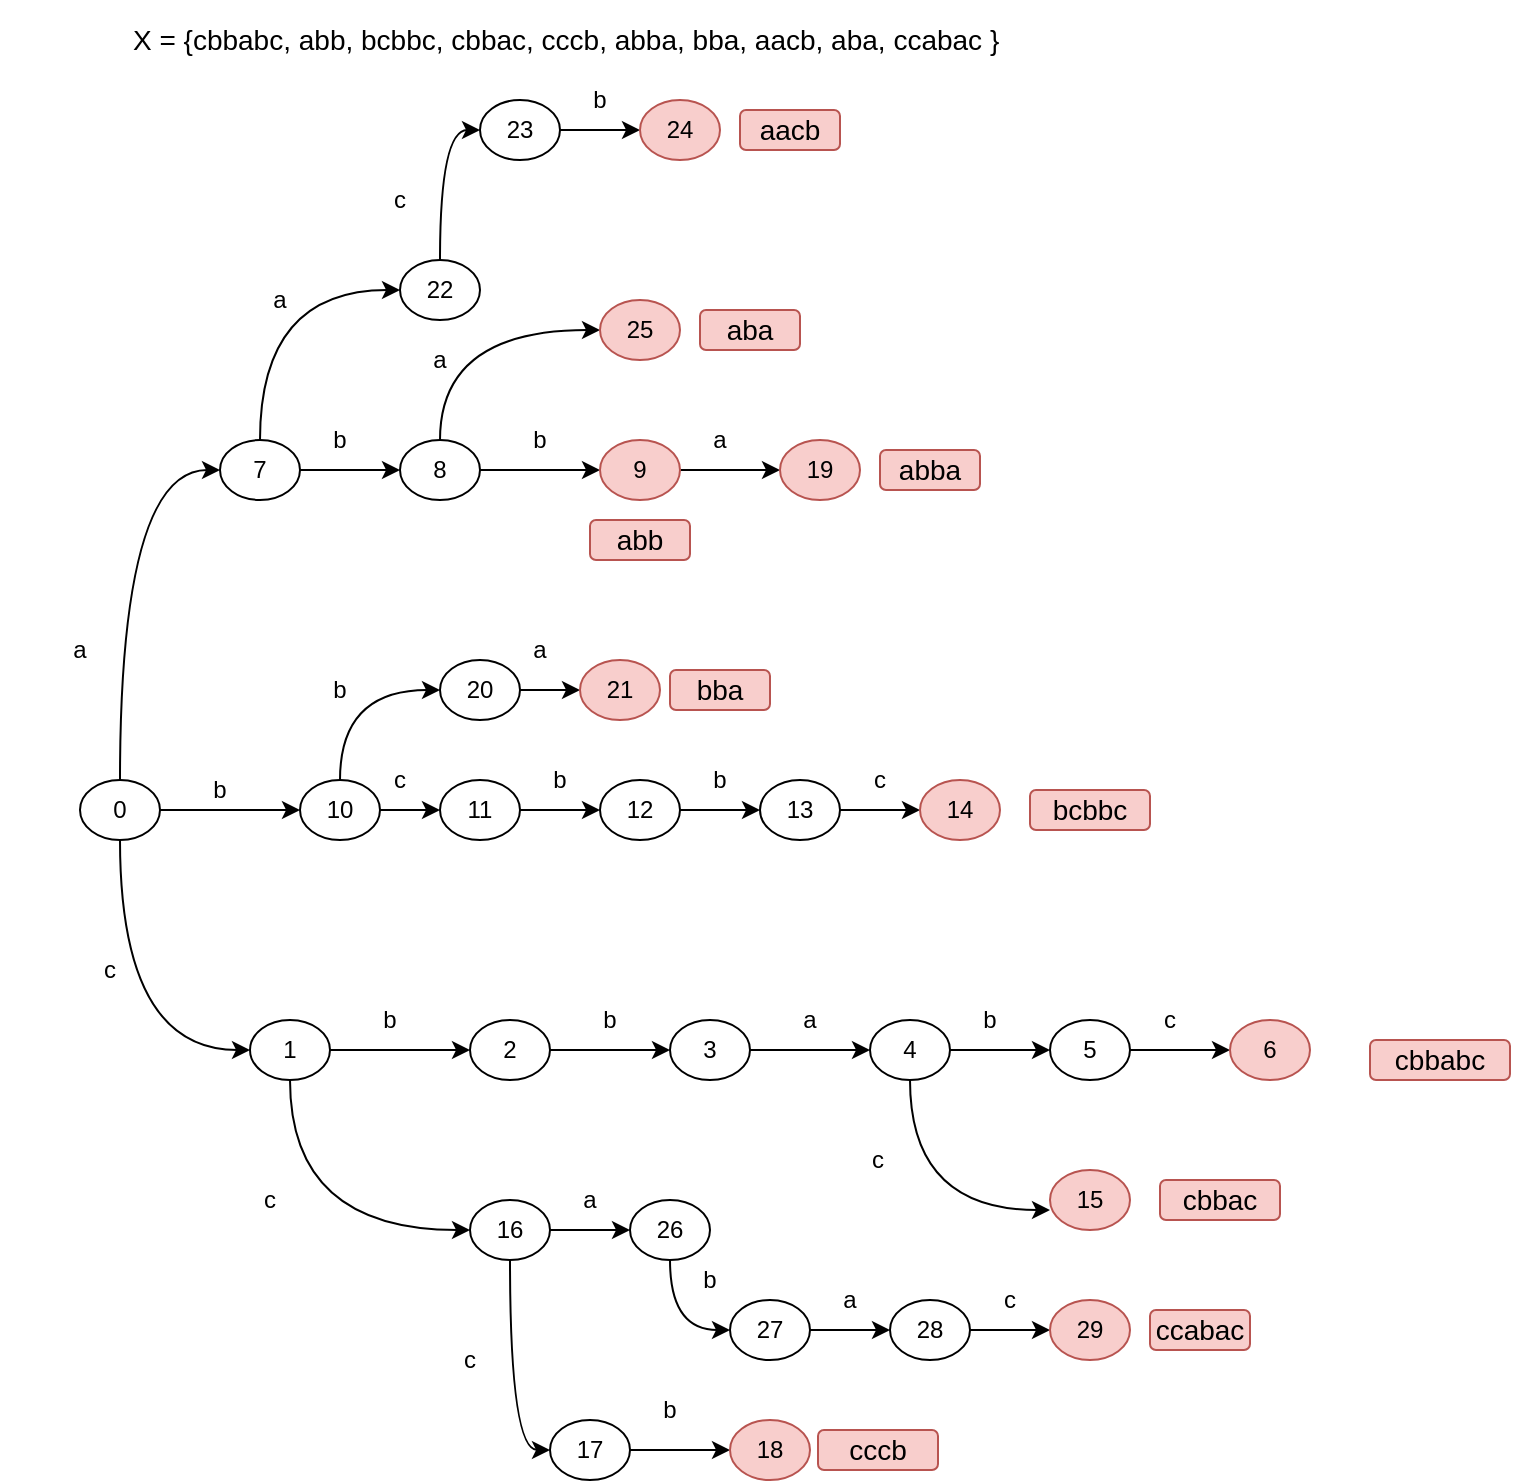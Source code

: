 <mxfile version="20.7.4" type="device"><diagram id="-kubpWhCjJNW1mLL1roW" name="Page-1"><mxGraphModel dx="2206" dy="2129" grid="1" gridSize="10" guides="1" tooltips="1" connect="1" arrows="1" fold="1" page="1" pageScale="1" pageWidth="827" pageHeight="1169" math="0" shadow="0"><root><mxCell id="0"/><mxCell id="1" parent="0"/><mxCell id="ApExqSSN93NiE5fXvkSz-5" style="edgeStyle=orthogonalEdgeStyle;rounded=0;orthogonalLoop=1;jettySize=auto;html=1;curved=1;exitX=0.5;exitY=1;exitDx=0;exitDy=0;entryX=0;entryY=0.5;entryDx=0;entryDy=0;" parent="1" source="ApExqSSN93NiE5fXvkSz-1" target="ApExqSSN93NiE5fXvkSz-4" edge="1"><mxGeometry relative="1" as="geometry"/></mxCell><mxCell id="ApExqSSN93NiE5fXvkSz-6" style="edgeStyle=orthogonalEdgeStyle;curved=1;rounded=0;orthogonalLoop=1;jettySize=auto;html=1;entryX=0;entryY=0.5;entryDx=0;entryDy=0;" parent="1" source="ApExqSSN93NiE5fXvkSz-1" target="ApExqSSN93NiE5fXvkSz-3" edge="1"><mxGeometry relative="1" as="geometry"/></mxCell><mxCell id="ApExqSSN93NiE5fXvkSz-7" style="edgeStyle=orthogonalEdgeStyle;curved=1;rounded=0;orthogonalLoop=1;jettySize=auto;html=1;entryX=0;entryY=0.5;entryDx=0;entryDy=0;exitX=0.5;exitY=0;exitDx=0;exitDy=0;" parent="1" source="ApExqSSN93NiE5fXvkSz-1" target="ApExqSSN93NiE5fXvkSz-2" edge="1"><mxGeometry relative="1" as="geometry"/></mxCell><mxCell id="ApExqSSN93NiE5fXvkSz-1" value="0" style="ellipse;whiteSpace=wrap;html=1;" parent="1" vertex="1"><mxGeometry x="40" y="270" width="40" height="30" as="geometry"/></mxCell><mxCell id="ApExqSSN93NiE5fXvkSz-27" style="edgeStyle=orthogonalEdgeStyle;curved=1;rounded=0;orthogonalLoop=1;jettySize=auto;html=1;entryX=0;entryY=0.5;entryDx=0;entryDy=0;" parent="1" source="ApExqSSN93NiE5fXvkSz-2" target="ApExqSSN93NiE5fXvkSz-21" edge="1"><mxGeometry relative="1" as="geometry"/></mxCell><mxCell id="ApExqSSN93NiE5fXvkSz-28" style="edgeStyle=orthogonalEdgeStyle;curved=1;rounded=0;orthogonalLoop=1;jettySize=auto;html=1;entryX=0;entryY=0.5;entryDx=0;entryDy=0;exitX=0.5;exitY=0;exitDx=0;exitDy=0;" parent="1" source="ApExqSSN93NiE5fXvkSz-2" target="ApExqSSN93NiE5fXvkSz-22" edge="1"><mxGeometry relative="1" as="geometry"/></mxCell><mxCell id="ApExqSSN93NiE5fXvkSz-2" value="7" style="ellipse;whiteSpace=wrap;html=1;" parent="1" vertex="1"><mxGeometry x="110" y="100" width="40" height="30" as="geometry"/></mxCell><mxCell id="ApExqSSN93NiE5fXvkSz-33" style="edgeStyle=orthogonalEdgeStyle;curved=1;rounded=0;orthogonalLoop=1;jettySize=auto;html=1;" parent="1" source="ApExqSSN93NiE5fXvkSz-3" target="ApExqSSN93NiE5fXvkSz-31" edge="1"><mxGeometry relative="1" as="geometry"/></mxCell><mxCell id="ApExqSSN93NiE5fXvkSz-34" style="edgeStyle=orthogonalEdgeStyle;curved=1;rounded=0;orthogonalLoop=1;jettySize=auto;html=1;entryX=0;entryY=0.5;entryDx=0;entryDy=0;exitX=0.5;exitY=0;exitDx=0;exitDy=0;" parent="1" source="ApExqSSN93NiE5fXvkSz-3" target="ApExqSSN93NiE5fXvkSz-32" edge="1"><mxGeometry relative="1" as="geometry"/></mxCell><mxCell id="ApExqSSN93NiE5fXvkSz-3" value="10" style="ellipse;whiteSpace=wrap;html=1;" parent="1" vertex="1"><mxGeometry x="150" y="270" width="40" height="30" as="geometry"/></mxCell><mxCell id="ApExqSSN93NiE5fXvkSz-41" style="edgeStyle=orthogonalEdgeStyle;curved=1;rounded=0;orthogonalLoop=1;jettySize=auto;html=1;" parent="1" source="ApExqSSN93NiE5fXvkSz-4" target="ApExqSSN93NiE5fXvkSz-12" edge="1"><mxGeometry relative="1" as="geometry"/></mxCell><mxCell id="ApExqSSN93NiE5fXvkSz-42" style="edgeStyle=orthogonalEdgeStyle;curved=1;rounded=0;orthogonalLoop=1;jettySize=auto;html=1;entryX=0;entryY=0.5;entryDx=0;entryDy=0;exitX=0.5;exitY=1;exitDx=0;exitDy=0;" parent="1" source="ApExqSSN93NiE5fXvkSz-4" target="ApExqSSN93NiE5fXvkSz-13" edge="1"><mxGeometry relative="1" as="geometry"/></mxCell><mxCell id="ApExqSSN93NiE5fXvkSz-4" value="1" style="ellipse;whiteSpace=wrap;html=1;" parent="1" vertex="1"><mxGeometry x="125" y="390" width="40" height="30" as="geometry"/></mxCell><mxCell id="ApExqSSN93NiE5fXvkSz-8" value="a" style="text;html=1;strokeColor=none;fillColor=none;align=center;verticalAlign=middle;whiteSpace=wrap;rounded=0;" parent="1" vertex="1"><mxGeometry x="20" y="200" width="40" height="10" as="geometry"/></mxCell><mxCell id="ApExqSSN93NiE5fXvkSz-9" value="b" style="text;html=1;strokeColor=none;fillColor=none;align=center;verticalAlign=middle;whiteSpace=wrap;rounded=0;" parent="1" vertex="1"><mxGeometry x="90" y="270" width="40" height="10" as="geometry"/></mxCell><mxCell id="ApExqSSN93NiE5fXvkSz-10" value="c" style="text;html=1;strokeColor=none;fillColor=none;align=center;verticalAlign=middle;whiteSpace=wrap;rounded=0;" parent="1" vertex="1"><mxGeometry x="35" y="360" width="40" height="10" as="geometry"/></mxCell><mxCell id="ApExqSSN93NiE5fXvkSz-58" style="edgeStyle=orthogonalEdgeStyle;curved=1;rounded=0;orthogonalLoop=1;jettySize=auto;html=1;" parent="1" source="ApExqSSN93NiE5fXvkSz-12" target="ApExqSSN93NiE5fXvkSz-14" edge="1"><mxGeometry relative="1" as="geometry"/></mxCell><mxCell id="ApExqSSN93NiE5fXvkSz-12" value="2" style="ellipse;whiteSpace=wrap;html=1;" parent="1" vertex="1"><mxGeometry x="235" y="390" width="40" height="30" as="geometry"/></mxCell><mxCell id="ApExqSSN93NiE5fXvkSz-46" style="edgeStyle=orthogonalEdgeStyle;curved=1;rounded=0;orthogonalLoop=1;jettySize=auto;html=1;entryX=0;entryY=0.5;entryDx=0;entryDy=0;" parent="1" source="ApExqSSN93NiE5fXvkSz-13" target="ApExqSSN93NiE5fXvkSz-43" edge="1"><mxGeometry relative="1" as="geometry"/></mxCell><mxCell id="ApExqSSN93NiE5fXvkSz-47" style="edgeStyle=orthogonalEdgeStyle;curved=1;rounded=0;orthogonalLoop=1;jettySize=auto;html=1;entryX=0;entryY=0.5;entryDx=0;entryDy=0;exitX=0.5;exitY=1;exitDx=0;exitDy=0;" parent="1" source="ApExqSSN93NiE5fXvkSz-13" target="ApExqSSN93NiE5fXvkSz-44" edge="1"><mxGeometry relative="1" as="geometry"/></mxCell><mxCell id="ApExqSSN93NiE5fXvkSz-13" value="16" style="ellipse;whiteSpace=wrap;html=1;" parent="1" vertex="1"><mxGeometry x="235" y="480" width="40" height="30" as="geometry"/></mxCell><mxCell id="ApExqSSN93NiE5fXvkSz-59" style="edgeStyle=orthogonalEdgeStyle;curved=1;rounded=0;orthogonalLoop=1;jettySize=auto;html=1;" parent="1" source="ApExqSSN93NiE5fXvkSz-14" target="ApExqSSN93NiE5fXvkSz-15" edge="1"><mxGeometry relative="1" as="geometry"/></mxCell><mxCell id="ApExqSSN93NiE5fXvkSz-14" value="3" style="ellipse;whiteSpace=wrap;html=1;" parent="1" vertex="1"><mxGeometry x="335" y="390" width="40" height="30" as="geometry"/></mxCell><mxCell id="ApExqSSN93NiE5fXvkSz-18" style="edgeStyle=orthogonalEdgeStyle;curved=1;rounded=0;orthogonalLoop=1;jettySize=auto;html=1;entryX=0;entryY=0.667;entryDx=0;entryDy=0;entryPerimeter=0;exitX=0.5;exitY=1;exitDx=0;exitDy=0;" parent="1" source="ApExqSSN93NiE5fXvkSz-15" target="ApExqSSN93NiE5fXvkSz-17" edge="1"><mxGeometry relative="1" as="geometry"/></mxCell><mxCell id="ApExqSSN93NiE5fXvkSz-19" style="edgeStyle=orthogonalEdgeStyle;curved=1;rounded=0;orthogonalLoop=1;jettySize=auto;html=1;" parent="1" source="ApExqSSN93NiE5fXvkSz-15" target="ApExqSSN93NiE5fXvkSz-16" edge="1"><mxGeometry relative="1" as="geometry"/></mxCell><mxCell id="ApExqSSN93NiE5fXvkSz-15" value="4" style="ellipse;whiteSpace=wrap;html=1;" parent="1" vertex="1"><mxGeometry x="435" y="390" width="40" height="30" as="geometry"/></mxCell><mxCell id="ApExqSSN93NiE5fXvkSz-72" style="edgeStyle=orthogonalEdgeStyle;curved=1;rounded=0;orthogonalLoop=1;jettySize=auto;html=1;" parent="1" source="ApExqSSN93NiE5fXvkSz-16" target="ApExqSSN93NiE5fXvkSz-20" edge="1"><mxGeometry relative="1" as="geometry"/></mxCell><mxCell id="ApExqSSN93NiE5fXvkSz-16" value="5" style="ellipse;whiteSpace=wrap;html=1;" parent="1" vertex="1"><mxGeometry x="525" y="390" width="40" height="30" as="geometry"/></mxCell><mxCell id="ApExqSSN93NiE5fXvkSz-17" value="15" style="ellipse;whiteSpace=wrap;html=1;fillColor=#f8cecc;strokeColor=#b85450;" parent="1" vertex="1"><mxGeometry x="525" y="465" width="40" height="30" as="geometry"/></mxCell><mxCell id="ApExqSSN93NiE5fXvkSz-20" value="6" style="ellipse;whiteSpace=wrap;html=1;fillColor=#f8cecc;strokeColor=#b85450;" parent="1" vertex="1"><mxGeometry x="615" y="390" width="40" height="30" as="geometry"/></mxCell><mxCell id="ApExqSSN93NiE5fXvkSz-25" style="edgeStyle=orthogonalEdgeStyle;curved=1;rounded=0;orthogonalLoop=1;jettySize=auto;html=1;" parent="1" source="ApExqSSN93NiE5fXvkSz-21" target="ApExqSSN93NiE5fXvkSz-23" edge="1"><mxGeometry relative="1" as="geometry"/></mxCell><mxCell id="ApExqSSN93NiE5fXvkSz-26" style="edgeStyle=orthogonalEdgeStyle;curved=1;rounded=0;orthogonalLoop=1;jettySize=auto;html=1;entryX=0;entryY=0.5;entryDx=0;entryDy=0;exitX=0.5;exitY=0;exitDx=0;exitDy=0;" parent="1" source="ApExqSSN93NiE5fXvkSz-21" target="ApExqSSN93NiE5fXvkSz-24" edge="1"><mxGeometry relative="1" as="geometry"/></mxCell><mxCell id="ApExqSSN93NiE5fXvkSz-21" value="8" style="ellipse;whiteSpace=wrap;html=1;" parent="1" vertex="1"><mxGeometry x="200" y="100" width="40" height="30" as="geometry"/></mxCell><mxCell id="ApExqSSN93NiE5fXvkSz-53" style="edgeStyle=orthogonalEdgeStyle;curved=1;rounded=0;orthogonalLoop=1;jettySize=auto;html=1;entryX=0;entryY=0.5;entryDx=0;entryDy=0;" parent="1" source="ApExqSSN93NiE5fXvkSz-22" target="ApExqSSN93NiE5fXvkSz-52" edge="1"><mxGeometry relative="1" as="geometry"/></mxCell><mxCell id="ApExqSSN93NiE5fXvkSz-22" value="22" style="ellipse;whiteSpace=wrap;html=1;" parent="1" vertex="1"><mxGeometry x="200" y="10" width="40" height="30" as="geometry"/></mxCell><mxCell id="ApExqSSN93NiE5fXvkSz-30" style="edgeStyle=orthogonalEdgeStyle;curved=1;rounded=0;orthogonalLoop=1;jettySize=auto;html=1;entryX=0;entryY=0.5;entryDx=0;entryDy=0;" parent="1" source="ApExqSSN93NiE5fXvkSz-23" target="ApExqSSN93NiE5fXvkSz-29" edge="1"><mxGeometry relative="1" as="geometry"/></mxCell><mxCell id="ApExqSSN93NiE5fXvkSz-23" value="9" style="ellipse;whiteSpace=wrap;html=1;fillColor=#f8cecc;strokeColor=#b85450;" parent="1" vertex="1"><mxGeometry x="300" y="100" width="40" height="30" as="geometry"/></mxCell><mxCell id="ApExqSSN93NiE5fXvkSz-24" value="25" style="ellipse;whiteSpace=wrap;html=1;fillColor=#f8cecc;strokeColor=#b85450;" parent="1" vertex="1"><mxGeometry x="300" y="30" width="40" height="30" as="geometry"/></mxCell><mxCell id="ApExqSSN93NiE5fXvkSz-29" value="19" style="ellipse;whiteSpace=wrap;html=1;fillColor=#f8cecc;strokeColor=#b85450;" parent="1" vertex="1"><mxGeometry x="390" y="100" width="40" height="30" as="geometry"/></mxCell><mxCell id="ApExqSSN93NiE5fXvkSz-37" style="edgeStyle=orthogonalEdgeStyle;curved=1;rounded=0;orthogonalLoop=1;jettySize=auto;html=1;" parent="1" source="ApExqSSN93NiE5fXvkSz-31" target="ApExqSSN93NiE5fXvkSz-35" edge="1"><mxGeometry relative="1" as="geometry"/></mxCell><mxCell id="ApExqSSN93NiE5fXvkSz-31" value="11" style="ellipse;whiteSpace=wrap;html=1;" parent="1" vertex="1"><mxGeometry x="220" y="270" width="40" height="30" as="geometry"/></mxCell><mxCell id="ApExqSSN93NiE5fXvkSz-51" style="edgeStyle=orthogonalEdgeStyle;curved=1;rounded=0;orthogonalLoop=1;jettySize=auto;html=1;" parent="1" source="ApExqSSN93NiE5fXvkSz-32" target="ApExqSSN93NiE5fXvkSz-50" edge="1"><mxGeometry relative="1" as="geometry"/></mxCell><mxCell id="ApExqSSN93NiE5fXvkSz-32" value="20" style="ellipse;whiteSpace=wrap;html=1;" parent="1" vertex="1"><mxGeometry x="220" y="210" width="40" height="30" as="geometry"/></mxCell><mxCell id="ApExqSSN93NiE5fXvkSz-38" style="edgeStyle=orthogonalEdgeStyle;curved=1;rounded=0;orthogonalLoop=1;jettySize=auto;html=1;" parent="1" source="ApExqSSN93NiE5fXvkSz-35" target="ApExqSSN93NiE5fXvkSz-36" edge="1"><mxGeometry relative="1" as="geometry"/></mxCell><mxCell id="ApExqSSN93NiE5fXvkSz-35" value="12" style="ellipse;whiteSpace=wrap;html=1;" parent="1" vertex="1"><mxGeometry x="300" y="270" width="40" height="30" as="geometry"/></mxCell><mxCell id="ApExqSSN93NiE5fXvkSz-40" style="edgeStyle=orthogonalEdgeStyle;curved=1;rounded=0;orthogonalLoop=1;jettySize=auto;html=1;" parent="1" source="ApExqSSN93NiE5fXvkSz-36" target="ApExqSSN93NiE5fXvkSz-39" edge="1"><mxGeometry relative="1" as="geometry"/></mxCell><mxCell id="ApExqSSN93NiE5fXvkSz-36" value="13" style="ellipse;whiteSpace=wrap;html=1;" parent="1" vertex="1"><mxGeometry x="380" y="270" width="40" height="30" as="geometry"/></mxCell><mxCell id="ApExqSSN93NiE5fXvkSz-39" value="14" style="ellipse;whiteSpace=wrap;html=1;fillColor=#f8cecc;strokeColor=#b85450;" parent="1" vertex="1"><mxGeometry x="460" y="270" width="40" height="30" as="geometry"/></mxCell><mxCell id="ApExqSSN93NiE5fXvkSz-57" style="edgeStyle=orthogonalEdgeStyle;curved=1;rounded=0;orthogonalLoop=1;jettySize=auto;html=1;exitX=0.5;exitY=1;exitDx=0;exitDy=0;entryX=0;entryY=0.5;entryDx=0;entryDy=0;" parent="1" source="ApExqSSN93NiE5fXvkSz-43" target="ApExqSSN93NiE5fXvkSz-56" edge="1"><mxGeometry relative="1" as="geometry"/></mxCell><mxCell id="ApExqSSN93NiE5fXvkSz-43" value="26" style="ellipse;whiteSpace=wrap;html=1;" parent="1" vertex="1"><mxGeometry x="315" y="480" width="40" height="30" as="geometry"/></mxCell><mxCell id="ApExqSSN93NiE5fXvkSz-49" style="edgeStyle=orthogonalEdgeStyle;curved=1;rounded=0;orthogonalLoop=1;jettySize=auto;html=1;entryX=0;entryY=0.5;entryDx=0;entryDy=0;" parent="1" source="ApExqSSN93NiE5fXvkSz-44" target="ApExqSSN93NiE5fXvkSz-48" edge="1"><mxGeometry relative="1" as="geometry"/></mxCell><mxCell id="ApExqSSN93NiE5fXvkSz-44" value="17" style="ellipse;whiteSpace=wrap;html=1;" parent="1" vertex="1"><mxGeometry x="275" y="590" width="40" height="30" as="geometry"/></mxCell><mxCell id="ApExqSSN93NiE5fXvkSz-48" value="18" style="ellipse;whiteSpace=wrap;html=1;fillColor=#f8cecc;strokeColor=#b85450;" parent="1" vertex="1"><mxGeometry x="365" y="590" width="40" height="30" as="geometry"/></mxCell><mxCell id="ApExqSSN93NiE5fXvkSz-50" value="21" style="ellipse;whiteSpace=wrap;html=1;fillColor=#f8cecc;strokeColor=#b85450;" parent="1" vertex="1"><mxGeometry x="290" y="210" width="40" height="30" as="geometry"/></mxCell><mxCell id="ApExqSSN93NiE5fXvkSz-55" style="edgeStyle=orthogonalEdgeStyle;curved=1;rounded=0;orthogonalLoop=1;jettySize=auto;html=1;" parent="1" source="ApExqSSN93NiE5fXvkSz-52" target="ApExqSSN93NiE5fXvkSz-54" edge="1"><mxGeometry relative="1" as="geometry"/></mxCell><mxCell id="ApExqSSN93NiE5fXvkSz-52" value="23" style="ellipse;whiteSpace=wrap;html=1;" parent="1" vertex="1"><mxGeometry x="240" y="-70" width="40" height="30" as="geometry"/></mxCell><mxCell id="ApExqSSN93NiE5fXvkSz-54" value="24" style="ellipse;whiteSpace=wrap;html=1;fillColor=#f8cecc;strokeColor=#b85450;" parent="1" vertex="1"><mxGeometry x="320" y="-70" width="40" height="30" as="geometry"/></mxCell><mxCell id="ApExqSSN93NiE5fXvkSz-61" style="edgeStyle=orthogonalEdgeStyle;curved=1;rounded=0;orthogonalLoop=1;jettySize=auto;html=1;" parent="1" source="ApExqSSN93NiE5fXvkSz-56" target="ApExqSSN93NiE5fXvkSz-60" edge="1"><mxGeometry relative="1" as="geometry"/></mxCell><mxCell id="ApExqSSN93NiE5fXvkSz-56" value="27" style="ellipse;whiteSpace=wrap;html=1;" parent="1" vertex="1"><mxGeometry x="365" y="530" width="40" height="30" as="geometry"/></mxCell><mxCell id="ApExqSSN93NiE5fXvkSz-63" style="edgeStyle=orthogonalEdgeStyle;curved=1;rounded=0;orthogonalLoop=1;jettySize=auto;html=1;" parent="1" source="ApExqSSN93NiE5fXvkSz-60" target="ApExqSSN93NiE5fXvkSz-62" edge="1"><mxGeometry relative="1" as="geometry"/></mxCell><mxCell id="ApExqSSN93NiE5fXvkSz-60" value="28" style="ellipse;whiteSpace=wrap;html=1;" parent="1" vertex="1"><mxGeometry x="445" y="530" width="40" height="30" as="geometry"/></mxCell><mxCell id="ApExqSSN93NiE5fXvkSz-62" value="29" style="ellipse;whiteSpace=wrap;html=1;fillColor=#f8cecc;strokeColor=#b85450;" parent="1" vertex="1"><mxGeometry x="525" y="530" width="40" height="30" as="geometry"/></mxCell><mxCell id="ApExqSSN93NiE5fXvkSz-64" value="b" style="text;html=1;strokeColor=none;fillColor=none;align=center;verticalAlign=middle;whiteSpace=wrap;rounded=0;" parent="1" vertex="1"><mxGeometry x="175" y="380" width="40" height="20" as="geometry"/></mxCell><mxCell id="ApExqSSN93NiE5fXvkSz-67" value="c" style="text;html=1;strokeColor=none;fillColor=none;align=center;verticalAlign=middle;whiteSpace=wrap;rounded=0;" parent="1" vertex="1"><mxGeometry x="115" y="470" width="40" height="20" as="geometry"/></mxCell><mxCell id="ApExqSSN93NiE5fXvkSz-68" value="b" style="text;html=1;strokeColor=none;fillColor=none;align=center;verticalAlign=middle;whiteSpace=wrap;rounded=0;" parent="1" vertex="1"><mxGeometry x="285" y="380" width="40" height="20" as="geometry"/></mxCell><mxCell id="ApExqSSN93NiE5fXvkSz-69" value="a" style="text;html=1;strokeColor=none;fillColor=none;align=center;verticalAlign=middle;whiteSpace=wrap;rounded=0;" parent="1" vertex="1"><mxGeometry x="385" y="380" width="40" height="20" as="geometry"/></mxCell><mxCell id="ApExqSSN93NiE5fXvkSz-70" value="b" style="text;html=1;strokeColor=none;fillColor=none;align=center;verticalAlign=middle;whiteSpace=wrap;rounded=0;" parent="1" vertex="1"><mxGeometry x="475" y="380" width="40" height="20" as="geometry"/></mxCell><mxCell id="ApExqSSN93NiE5fXvkSz-71" value="c" style="text;html=1;strokeColor=none;fillColor=none;align=center;verticalAlign=middle;whiteSpace=wrap;rounded=0;" parent="1" vertex="1"><mxGeometry x="419" y="450" width="40" height="20" as="geometry"/></mxCell><mxCell id="ApExqSSN93NiE5fXvkSz-73" value="c" style="text;html=1;strokeColor=none;fillColor=none;align=center;verticalAlign=middle;whiteSpace=wrap;rounded=0;" parent="1" vertex="1"><mxGeometry x="565" y="380" width="40" height="20" as="geometry"/></mxCell><mxCell id="ApExqSSN93NiE5fXvkSz-76" value="a" style="text;html=1;strokeColor=none;fillColor=none;align=center;verticalAlign=middle;whiteSpace=wrap;rounded=0;" parent="1" vertex="1"><mxGeometry x="120" y="20" width="40" height="20" as="geometry"/></mxCell><mxCell id="ApExqSSN93NiE5fXvkSz-77" value="b" style="text;html=1;strokeColor=none;fillColor=none;align=center;verticalAlign=middle;whiteSpace=wrap;rounded=0;" parent="1" vertex="1"><mxGeometry x="150" y="90" width="40" height="20" as="geometry"/></mxCell><mxCell id="ApExqSSN93NiE5fXvkSz-78" value="a" style="text;html=1;strokeColor=none;fillColor=none;align=center;verticalAlign=middle;whiteSpace=wrap;rounded=0;" parent="1" vertex="1"><mxGeometry x="200" y="50" width="40" height="20" as="geometry"/></mxCell><mxCell id="ApExqSSN93NiE5fXvkSz-79" value="b" style="text;html=1;strokeColor=none;fillColor=none;align=center;verticalAlign=middle;whiteSpace=wrap;rounded=0;" parent="1" vertex="1"><mxGeometry x="250" y="90" width="40" height="20" as="geometry"/></mxCell><mxCell id="ApExqSSN93NiE5fXvkSz-81" value="a" style="text;html=1;strokeColor=none;fillColor=none;align=center;verticalAlign=middle;whiteSpace=wrap;rounded=0;" parent="1" vertex="1"><mxGeometry x="340" y="90" width="40" height="20" as="geometry"/></mxCell><mxCell id="ApExqSSN93NiE5fXvkSz-82" value="b" style="text;html=1;strokeColor=none;fillColor=none;align=center;verticalAlign=middle;whiteSpace=wrap;rounded=0;" parent="1" vertex="1"><mxGeometry x="150" y="215" width="40" height="20" as="geometry"/></mxCell><mxCell id="ApExqSSN93NiE5fXvkSz-83" value="c" style="text;html=1;strokeColor=none;fillColor=none;align=center;verticalAlign=middle;whiteSpace=wrap;rounded=0;" parent="1" vertex="1"><mxGeometry x="180" y="260" width="40" height="20" as="geometry"/></mxCell><mxCell id="ApExqSSN93NiE5fXvkSz-84" value="b" style="text;html=1;strokeColor=none;fillColor=none;align=center;verticalAlign=middle;whiteSpace=wrap;rounded=0;" parent="1" vertex="1"><mxGeometry x="260" y="260" width="40" height="20" as="geometry"/></mxCell><mxCell id="ApExqSSN93NiE5fXvkSz-85" value="b" style="text;html=1;strokeColor=none;fillColor=none;align=center;verticalAlign=middle;whiteSpace=wrap;rounded=0;" parent="1" vertex="1"><mxGeometry x="340" y="260" width="40" height="20" as="geometry"/></mxCell><mxCell id="ApExqSSN93NiE5fXvkSz-86" value="c" style="text;html=1;strokeColor=none;fillColor=none;align=center;verticalAlign=middle;whiteSpace=wrap;rounded=0;" parent="1" vertex="1"><mxGeometry x="420" y="260" width="40" height="20" as="geometry"/></mxCell><mxCell id="ApExqSSN93NiE5fXvkSz-87" value="a" style="text;html=1;strokeColor=none;fillColor=none;align=center;verticalAlign=middle;whiteSpace=wrap;rounded=0;" parent="1" vertex="1"><mxGeometry x="250" y="195" width="40" height="20" as="geometry"/></mxCell><mxCell id="ApExqSSN93NiE5fXvkSz-88" value="c" style="text;html=1;strokeColor=none;fillColor=none;align=center;verticalAlign=middle;whiteSpace=wrap;rounded=0;" parent="1" vertex="1"><mxGeometry x="180" y="-30" width="40" height="20" as="geometry"/></mxCell><mxCell id="ApExqSSN93NiE5fXvkSz-89" value="b" style="text;html=1;strokeColor=none;fillColor=none;align=center;verticalAlign=middle;whiteSpace=wrap;rounded=0;" parent="1" vertex="1"><mxGeometry x="280" y="-80" width="40" height="20" as="geometry"/></mxCell><mxCell id="ApExqSSN93NiE5fXvkSz-90" value="a" style="text;html=1;strokeColor=none;fillColor=none;align=center;verticalAlign=middle;whiteSpace=wrap;rounded=0;" parent="1" vertex="1"><mxGeometry x="275" y="470" width="40" height="20" as="geometry"/></mxCell><mxCell id="ApExqSSN93NiE5fXvkSz-91" value="c" style="text;html=1;strokeColor=none;fillColor=none;align=center;verticalAlign=middle;whiteSpace=wrap;rounded=0;" parent="1" vertex="1"><mxGeometry x="215" y="550" width="40" height="20" as="geometry"/></mxCell><mxCell id="ApExqSSN93NiE5fXvkSz-92" value="b" style="text;html=1;strokeColor=none;fillColor=none;align=center;verticalAlign=middle;whiteSpace=wrap;rounded=0;" parent="1" vertex="1"><mxGeometry x="315" y="575" width="40" height="20" as="geometry"/></mxCell><mxCell id="ApExqSSN93NiE5fXvkSz-93" value="b" style="text;html=1;strokeColor=none;fillColor=none;align=center;verticalAlign=middle;whiteSpace=wrap;rounded=0;" parent="1" vertex="1"><mxGeometry x="335" y="510" width="40" height="20" as="geometry"/></mxCell><mxCell id="ApExqSSN93NiE5fXvkSz-94" value="a" style="text;html=1;strokeColor=none;fillColor=none;align=center;verticalAlign=middle;whiteSpace=wrap;rounded=0;" parent="1" vertex="1"><mxGeometry x="405" y="520" width="40" height="20" as="geometry"/></mxCell><mxCell id="ApExqSSN93NiE5fXvkSz-95" value="c" style="text;html=1;strokeColor=none;fillColor=none;align=center;verticalAlign=middle;whiteSpace=wrap;rounded=0;" parent="1" vertex="1"><mxGeometry x="485" y="520" width="40" height="20" as="geometry"/></mxCell><mxCell id="ApExqSSN93NiE5fXvkSz-96" value="&lt;font style=&quot;font-size: 14px;&quot;&gt;X = {cbbabc, abb, bcbbc, cbbac, cccb, abba, bba, aacb, aba, ccabac }&amp;nbsp;&lt;/font&gt;" style="text;html=1;strokeColor=none;fillColor=none;align=center;verticalAlign=middle;whiteSpace=wrap;rounded=0;fontSize=14;" parent="1" vertex="1"><mxGeometry y="-120" width="570" height="40" as="geometry"/></mxCell><mxCell id="ApExqSSN93NiE5fXvkSz-98" value="cbbabc" style="rounded=1;whiteSpace=wrap;html=1;fontSize=14;fillColor=#f8cecc;strokeColor=#b85450;" parent="1" vertex="1"><mxGeometry x="685" y="400" width="70" height="20" as="geometry"/></mxCell><mxCell id="ApExqSSN93NiE5fXvkSz-99" value="abb" style="rounded=1;whiteSpace=wrap;html=1;fontSize=14;fillColor=#f8cecc;strokeColor=#b85450;" parent="1" vertex="1"><mxGeometry x="295" y="140" width="50" height="20" as="geometry"/></mxCell><mxCell id="ApExqSSN93NiE5fXvkSz-101" value="bcbbc" style="rounded=1;whiteSpace=wrap;html=1;fontSize=14;fillColor=#f8cecc;strokeColor=#b85450;" parent="1" vertex="1"><mxGeometry x="515" y="275" width="60" height="20" as="geometry"/></mxCell><mxCell id="ApExqSSN93NiE5fXvkSz-103" value="cbbac" style="rounded=1;whiteSpace=wrap;html=1;fontSize=14;fillColor=#f8cecc;strokeColor=#b85450;" parent="1" vertex="1"><mxGeometry x="580" y="470" width="60" height="20" as="geometry"/></mxCell><mxCell id="ApExqSSN93NiE5fXvkSz-104" value="cccb" style="rounded=1;whiteSpace=wrap;html=1;fontSize=14;fillColor=#f8cecc;strokeColor=#b85450;" parent="1" vertex="1"><mxGeometry x="409" y="595" width="60" height="20" as="geometry"/></mxCell><mxCell id="ApExqSSN93NiE5fXvkSz-106" value="abba" style="rounded=1;whiteSpace=wrap;html=1;fontSize=14;fillColor=#f8cecc;strokeColor=#b85450;" parent="1" vertex="1"><mxGeometry x="440" y="105" width="50" height="20" as="geometry"/></mxCell><mxCell id="ApExqSSN93NiE5fXvkSz-107" value="bba" style="rounded=1;whiteSpace=wrap;html=1;fontSize=14;fillColor=#f8cecc;strokeColor=#b85450;" parent="1" vertex="1"><mxGeometry x="335" y="215" width="50" height="20" as="geometry"/></mxCell><mxCell id="ApExqSSN93NiE5fXvkSz-108" value="aacb" style="rounded=1;whiteSpace=wrap;html=1;fontSize=14;fillColor=#f8cecc;strokeColor=#b85450;" parent="1" vertex="1"><mxGeometry x="370" y="-65" width="50" height="20" as="geometry"/></mxCell><mxCell id="ApExqSSN93NiE5fXvkSz-109" value="aba" style="rounded=1;whiteSpace=wrap;html=1;fontSize=14;fillColor=#f8cecc;strokeColor=#b85450;" parent="1" vertex="1"><mxGeometry x="350" y="35" width="50" height="20" as="geometry"/></mxCell><mxCell id="ApExqSSN93NiE5fXvkSz-110" value="ccabac" style="rounded=1;whiteSpace=wrap;html=1;fontSize=14;fillColor=#f8cecc;strokeColor=#b85450;" parent="1" vertex="1"><mxGeometry x="575" y="535" width="50" height="20" as="geometry"/></mxCell></root></mxGraphModel></diagram></mxfile>